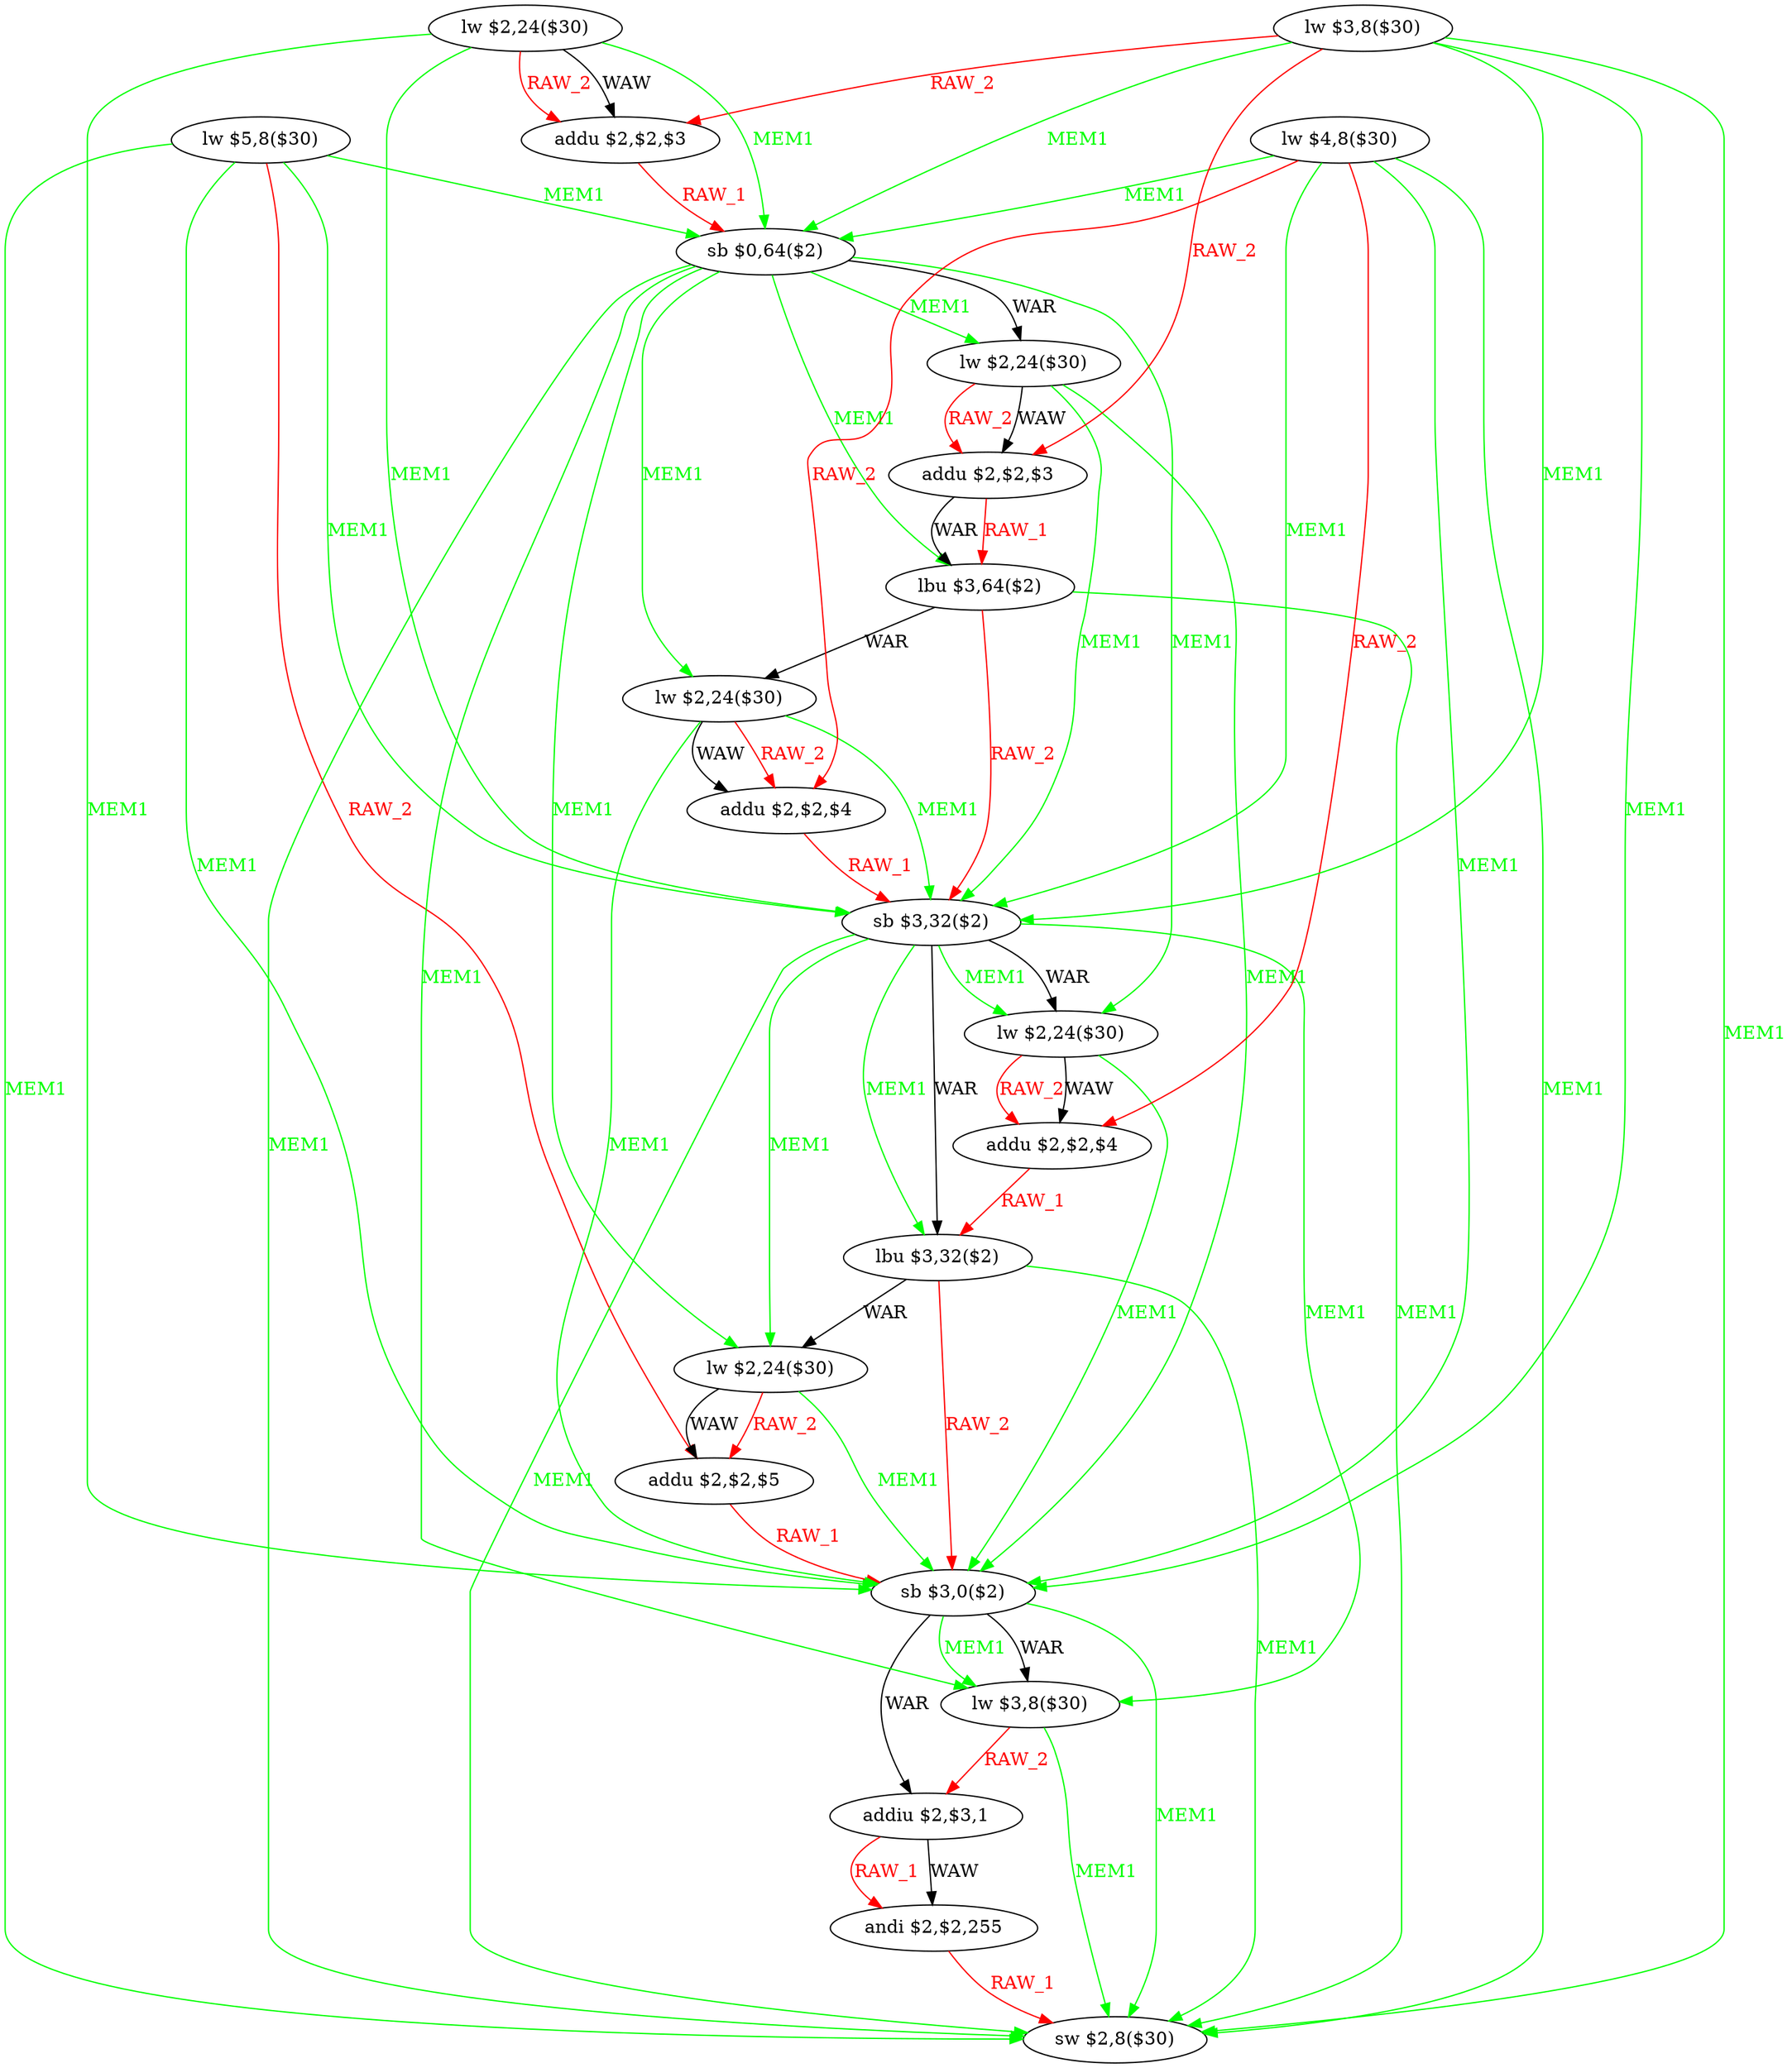 digraph G1 {
node [shape = ellipse];
i0 [label = "lw $5,8($30)"] ;
i0 ->  i21 [color = green, fontcolor = green, label= "MEM1"];
i0 ->  i17 [color = green, fontcolor = green, label= "MEM1"];
i0 ->  i16 [color = red, fontcolor = red, label= "RAW_2"];
i0 ->  i11 [color = green, fontcolor = green, label= "MEM1"];
i0 ->  i5 [color = green, fontcolor = green, label= "MEM1"];
i21 [label = "sw $2,8($30)"] ;
i17 [label = "sb $3,0($2)"] ;
i17 ->  i21 [color = green, fontcolor = green, label= "MEM1"];
i17 ->  i19 [label= "WAR"];
i17 ->  i18 [label= "WAR"];
i17 ->  i18 [color = green, fontcolor = green, label= "MEM1"];
i19 [label = "addiu $2,$3,1"] ;
i19 ->  i20 [color = red, fontcolor = red, label= "RAW_1"];
i19 ->  i20 [label= "WAW"];
i20 [label = "andi $2,$2,255"] ;
i20 ->  i21 [color = red, fontcolor = red, label= "RAW_1"];
i18 [label = "lw $3,8($30)"] ;
i18 ->  i21 [color = green, fontcolor = green, label= "MEM1"];
i18 ->  i19 [color = red, fontcolor = red, label= "RAW_2"];
i16 [label = "addu $2,$2,$5"] ;
i16 ->  i17 [color = red, fontcolor = red, label= "RAW_1"];
i11 [label = "sb $3,32($2)"] ;
i11 ->  i21 [color = green, fontcolor = green, label= "MEM1"];
i11 ->  i18 [color = green, fontcolor = green, label= "MEM1"];
i11 ->  i15 [color = green, fontcolor = green, label= "MEM1"];
i11 ->  i14 [label= "WAR"];
i11 ->  i14 [color = green, fontcolor = green, label= "MEM1"];
i11 ->  i12 [label= "WAR"];
i11 ->  i12 [color = green, fontcolor = green, label= "MEM1"];
i15 [label = "lw $2,24($30)"] ;
i15 ->  i17 [color = green, fontcolor = green, label= "MEM1"];
i15 ->  i16 [color = red, fontcolor = red, label= "RAW_2"];
i15 ->  i16 [label= "WAW"];
i14 [label = "lbu $3,32($2)"] ;
i14 ->  i21 [color = green, fontcolor = green, label= "MEM1"];
i14 ->  i17 [color = red, fontcolor = red, label= "RAW_2"];
i14 ->  i15 [label= "WAR"];
i12 [label = "lw $2,24($30)"] ;
i12 ->  i17 [color = green, fontcolor = green, label= "MEM1"];
i12 ->  i13 [color = red, fontcolor = red, label= "RAW_2"];
i12 ->  i13 [label= "WAW"];
i13 [label = "addu $2,$2,$4"] ;
i13 ->  i14 [color = red, fontcolor = red, label= "RAW_1"];
i5 [label = "sb $0,64($2)"] ;
i5 ->  i21 [color = green, fontcolor = green, label= "MEM1"];
i5 ->  i18 [color = green, fontcolor = green, label= "MEM1"];
i5 ->  i15 [color = green, fontcolor = green, label= "MEM1"];
i5 ->  i12 [color = green, fontcolor = green, label= "MEM1"];
i5 ->  i9 [color = green, fontcolor = green, label= "MEM1"];
i5 ->  i8 [color = green, fontcolor = green, label= "MEM1"];
i5 ->  i6 [label= "WAR"];
i5 ->  i6 [color = green, fontcolor = green, label= "MEM1"];
i9 [label = "lw $2,24($30)"] ;
i9 ->  i17 [color = green, fontcolor = green, label= "MEM1"];
i9 ->  i11 [color = green, fontcolor = green, label= "MEM1"];
i9 ->  i10 [color = red, fontcolor = red, label= "RAW_2"];
i9 ->  i10 [label= "WAW"];
i10 [label = "addu $2,$2,$4"] ;
i10 ->  i11 [color = red, fontcolor = red, label= "RAW_1"];
i8 [label = "lbu $3,64($2)"] ;
i8 ->  i21 [color = green, fontcolor = green, label= "MEM1"];
i8 ->  i11 [color = red, fontcolor = red, label= "RAW_2"];
i8 ->  i9 [label= "WAR"];
i6 [label = "lw $2,24($30)"] ;
i6 ->  i17 [color = green, fontcolor = green, label= "MEM1"];
i6 ->  i11 [color = green, fontcolor = green, label= "MEM1"];
i6 ->  i7 [color = red, fontcolor = red, label= "RAW_2"];
i6 ->  i7 [label= "WAW"];
i7 [label = "addu $2,$2,$3"] ;
i7 ->  i8 [color = red, fontcolor = red, label= "RAW_1"];
i7 ->  i8 [label= "WAR"];
i1 [label = "lw $4,8($30)"] ;
i1 ->  i21 [color = green, fontcolor = green, label= "MEM1"];
i1 ->  i17 [color = green, fontcolor = green, label= "MEM1"];
i1 ->  i13 [color = red, fontcolor = red, label= "RAW_2"];
i1 ->  i11 [color = green, fontcolor = green, label= "MEM1"];
i1 ->  i10 [color = red, fontcolor = red, label= "RAW_2"];
i1 ->  i5 [color = green, fontcolor = green, label= "MEM1"];
i2 [label = "lw $3,8($30)"] ;
i2 ->  i21 [color = green, fontcolor = green, label= "MEM1"];
i2 ->  i17 [color = green, fontcolor = green, label= "MEM1"];
i2 ->  i11 [color = green, fontcolor = green, label= "MEM1"];
i2 ->  i7 [color = red, fontcolor = red, label= "RAW_2"];
i2 ->  i5 [color = green, fontcolor = green, label= "MEM1"];
i2 ->  i4 [color = red, fontcolor = red, label= "RAW_2"];
i4 [label = "addu $2,$2,$3"] ;
i4 ->  i5 [color = red, fontcolor = red, label= "RAW_1"];
i3 [label = "lw $2,24($30)"] ;
i3 ->  i17 [color = green, fontcolor = green, label= "MEM1"];
i3 ->  i11 [color = green, fontcolor = green, label= "MEM1"];
i3 ->  i5 [color = green, fontcolor = green, label= "MEM1"];
i3 ->  i4 [color = red, fontcolor = red, label= "RAW_2"];
i3 ->  i4 [label= "WAW"];
}
